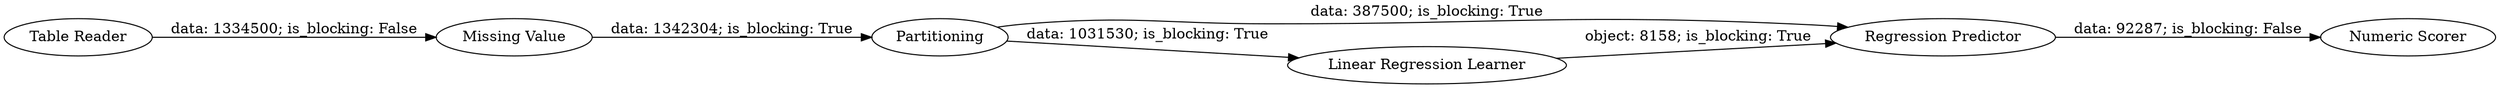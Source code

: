 digraph {
	"-1704516566302411971_14" [label="Regression Predictor"]
	"-1704516566302411971_11" [label="Missing Value"]
	"-1704516566302411971_16" [label=Partitioning]
	"-1704516566302411971_13" [label="Linear Regression Learner"]
	"-1704516566302411971_12" [label="Table Reader"]
	"-1704516566302411971_15" [label="Numeric Scorer"]
	"-1704516566302411971_16" -> "-1704516566302411971_14" [label="data: 387500; is_blocking: True"]
	"-1704516566302411971_14" -> "-1704516566302411971_15" [label="data: 92287; is_blocking: False"]
	"-1704516566302411971_11" -> "-1704516566302411971_16" [label="data: 1342304; is_blocking: True"]
	"-1704516566302411971_12" -> "-1704516566302411971_11" [label="data: 1334500; is_blocking: False"]
	"-1704516566302411971_16" -> "-1704516566302411971_13" [label="data: 1031530; is_blocking: True"]
	"-1704516566302411971_13" -> "-1704516566302411971_14" [label="object: 8158; is_blocking: True"]
	rankdir=LR
}

